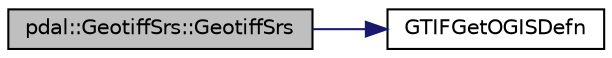 digraph "pdal::GeotiffSrs::GeotiffSrs"
{
  edge [fontname="Helvetica",fontsize="10",labelfontname="Helvetica",labelfontsize="10"];
  node [fontname="Helvetica",fontsize="10",shape=record];
  rankdir="LR";
  Node1 [label="pdal::GeotiffSrs::GeotiffSrs",height=0.2,width=0.4,color="black", fillcolor="grey75", style="filled", fontcolor="black"];
  Node1 -> Node2 [color="midnightblue",fontsize="10",style="solid",fontname="Helvetica"];
  Node2 [label="GTIFGetOGISDefn",height=0.2,width=0.4,color="black", fillcolor="white", style="filled",URL="$GeotiffSupport_8cpp.html#a3175c93319a52cde3fc27af5be399f3c"];
}
